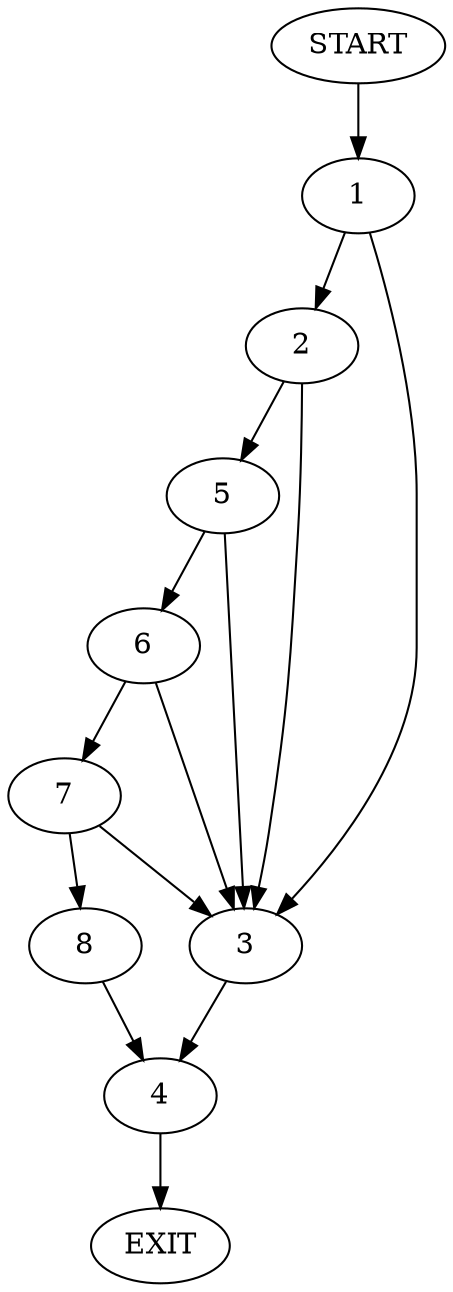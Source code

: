 digraph {
0 [label="START"]
9 [label="EXIT"]
0 -> 1
1 -> 2
1 -> 3
3 -> 4
2 -> 5
2 -> 3
5 -> 6
5 -> 3
6 -> 3
6 -> 7
7 -> 3
7 -> 8
8 -> 4
4 -> 9
}
